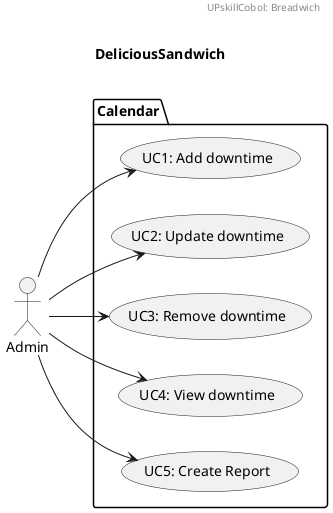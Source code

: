 @startuml
left to right direction

header
UPskillCobol: Breadwich
endheader

title \nDeliciousSandwich\n



package Calendar {
  usecase "UC1: Add downtime" as UC1
  usecase "UC2: Update downtime" as UC2
  usecase "UC3: Remove downtime" as UC3
  usecase "UC4: View downtime" as UC4
  usecase "UC5: Create Report" as UC5
}

Admin --> UC1
Admin --> UC2
Admin --> UC3
Admin --> UC4
Admin --> UC5

@enduml